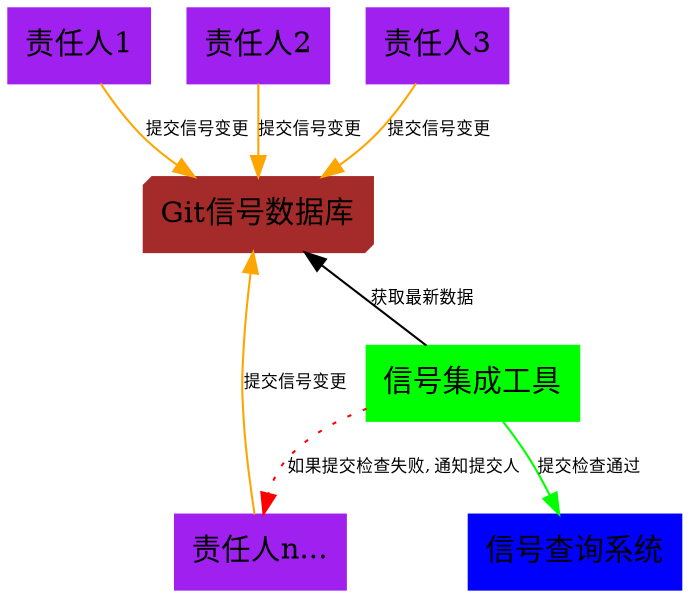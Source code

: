 digraph G {
	graph [layout=dot rankdir=TB]
	node [shape=box, style=filled]
    developer0 [color=purple, label="责任人1"]    
    developer1 [color=purple, label="责任人2"]    
    developer2 [color=purple, label="责任人3"]    
    developer3 [color=purple, label="责任人n..."]    
    git [shape=box3d, color=brown, label="Git信号数据库"]
    jenkins [label="信号集成工具", color=green]
    {developer0 developer1 developer2 developer3 } -> git  [label="提交信号变更", fontsize=8, color=orange]
    git -> jenkins [label="获取最新数据", dir=back, fontsize=8]
    query_system [color=blue, label="信号查询系统"]
    jenkins  -> query_system [label="提交检查通过", fontsize=8, color=green]
    jenkins  -> developer3 [label="如果提交检查失败, 通知提交人", fontsize=8, color=red, style=dotted]
    
}
